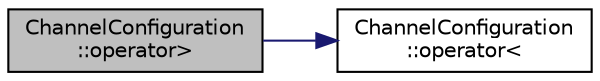 digraph "ChannelConfiguration::operator&gt;"
{
  edge [fontname="Helvetica",fontsize="10",labelfontname="Helvetica",labelfontsize="10"];
  node [fontname="Helvetica",fontsize="10",shape=record];
  rankdir="LR";
  Node1 [label="ChannelConfiguration\l::operator\>",height=0.2,width=0.4,color="black", fillcolor="grey75", style="filled", fontcolor="black"];
  Node1 -> Node2 [color="midnightblue",fontsize="10",style="solid",fontname="Helvetica"];
  Node2 [label="ChannelConfiguration\l::operator\<",height=0.2,width=0.4,color="black", fillcolor="white", style="filled",URL="$d6/d20/class_channel_configuration.html#a843882691f61df72f6d64d43046be2b0"];
}
